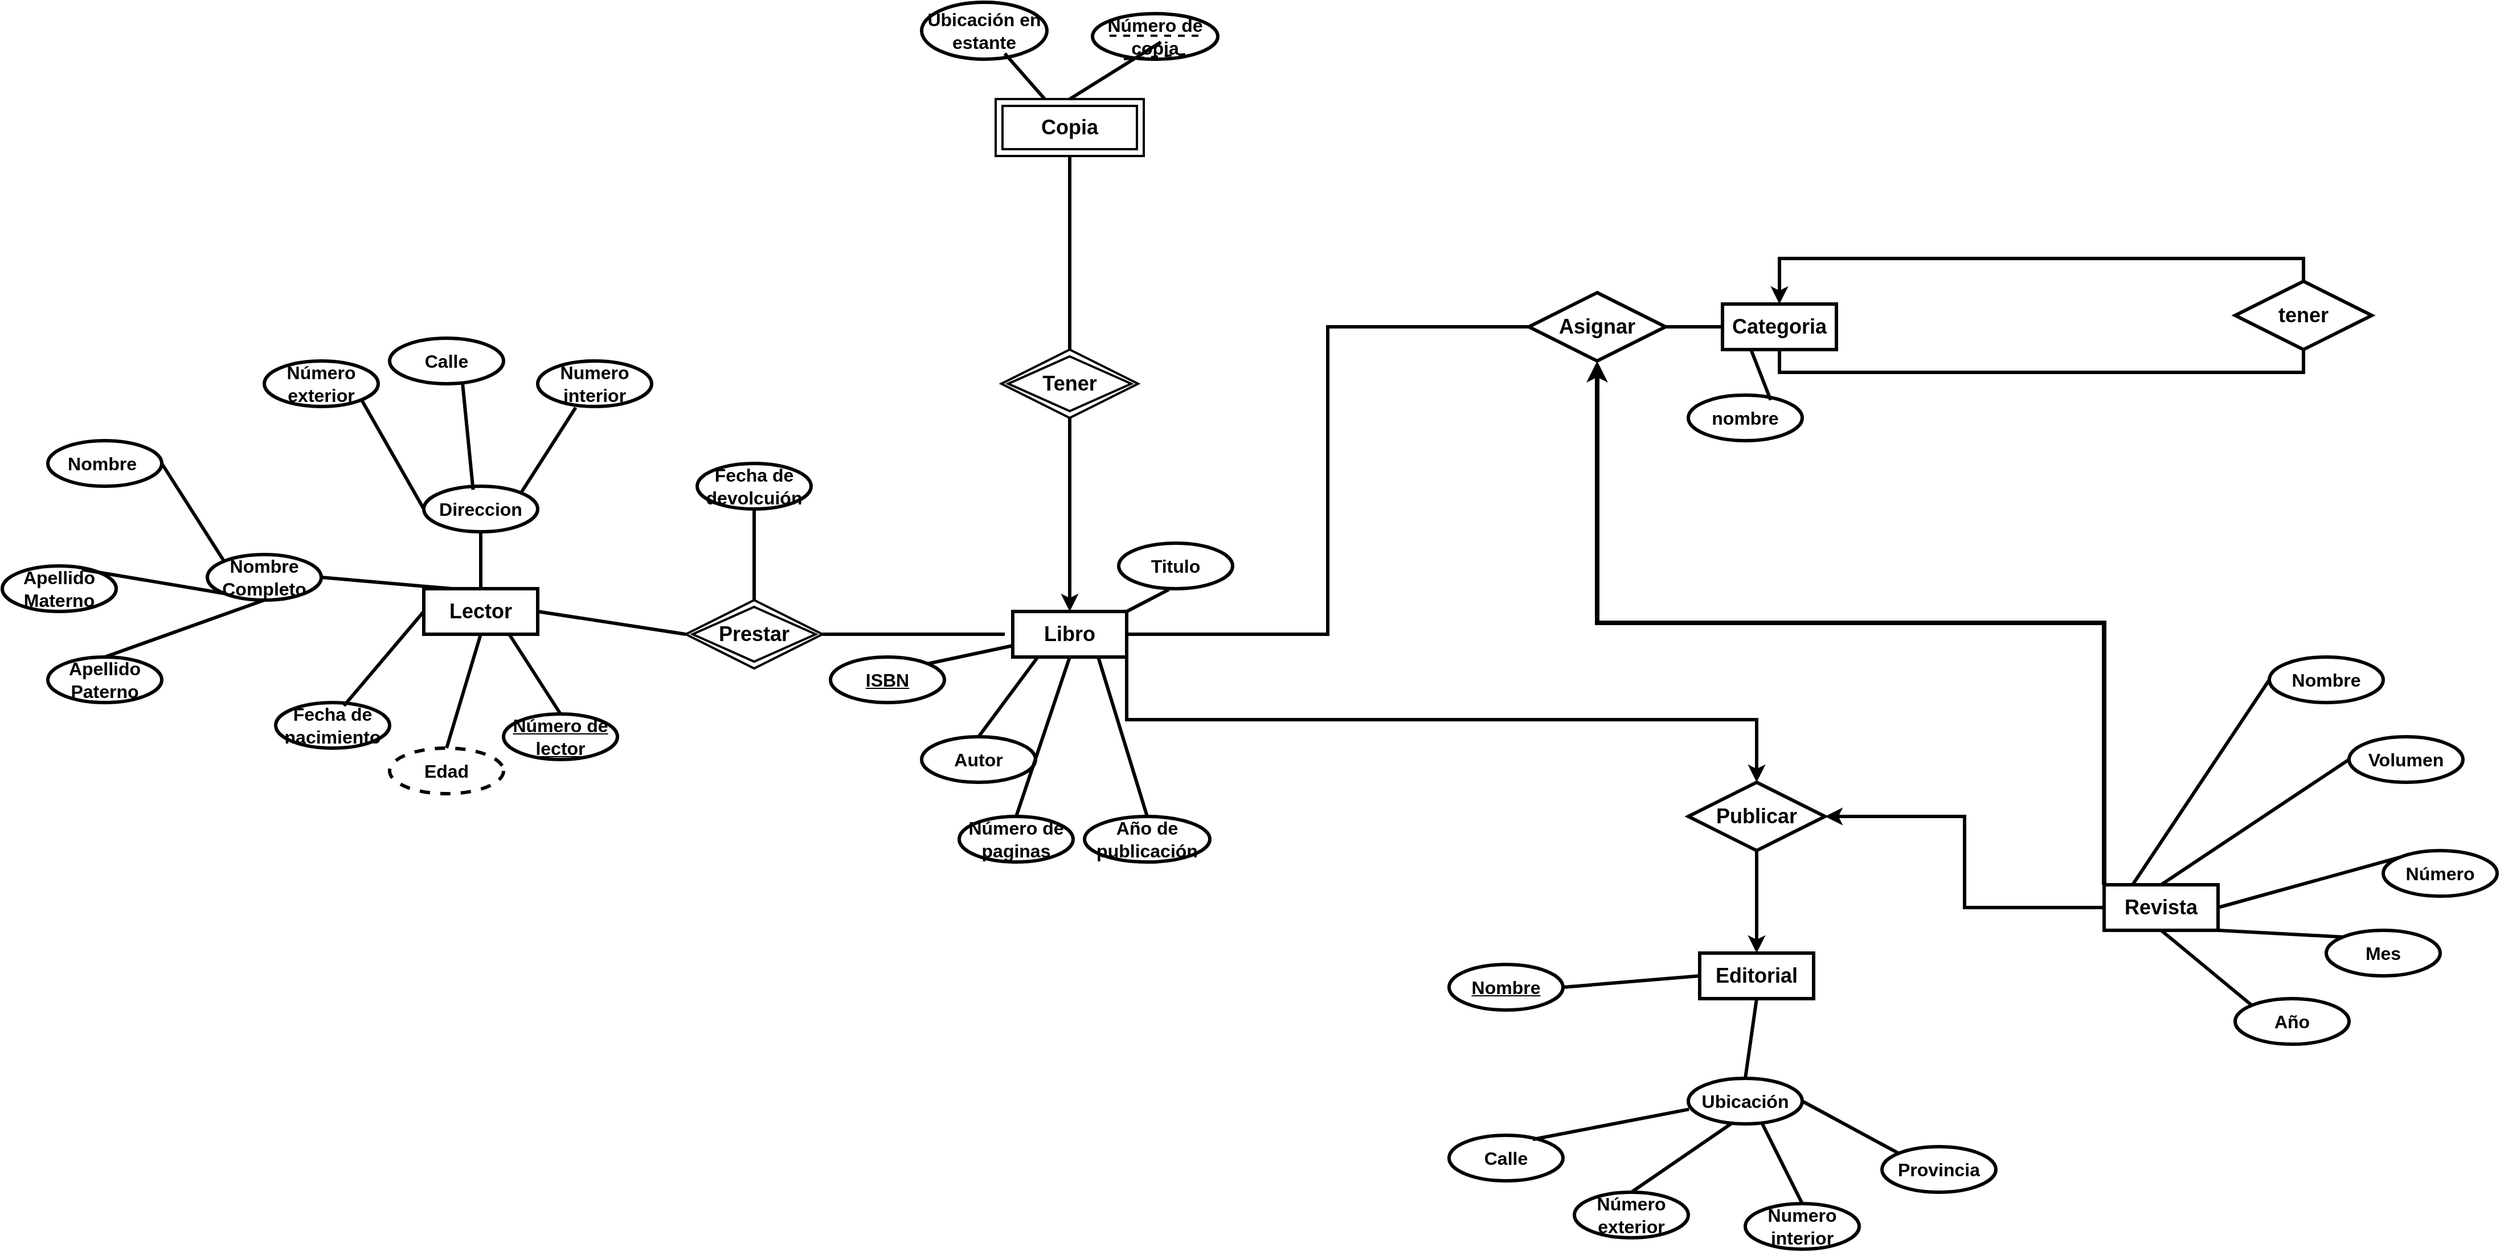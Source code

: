 <mxfile version="24.7.12">
  <diagram name="Page-1" id="94pEMm5gFKQ8uHimB1Q0">
    <mxGraphModel dx="5063" dy="1797" grid="1" gridSize="10" guides="1" tooltips="1" connect="1" arrows="1" fold="1" page="1" pageScale="1" pageWidth="850" pageHeight="1100" math="0" shadow="0">
      <root>
        <mxCell id="0" />
        <mxCell id="1" parent="0" />
        <mxCell id="1lwzedlHz5XzD344m5pe-2" style="edgeStyle=orthogonalEdgeStyle;rounded=0;orthogonalLoop=1;jettySize=auto;html=1;entryX=0.5;entryY=1;entryDx=0;entryDy=0;endArrow=none;endFill=0;strokeWidth=3;startArrow=classic;startFill=1;" parent="1" source="1lwzedlHz5XzD344m5pe-4" target="1lwzedlHz5XzD344m5pe-23" edge="1">
          <mxGeometry relative="1" as="geometry">
            <mxPoint x="-533" y="790" as="targetPoint" />
          </mxGeometry>
        </mxCell>
        <mxCell id="1lwzedlHz5XzD344m5pe-3" style="edgeStyle=orthogonalEdgeStyle;rounded=0;orthogonalLoop=1;jettySize=auto;html=1;endArrow=none;endFill=0;entryX=0;entryY=0.5;entryDx=0;entryDy=0;strokeWidth=3;" parent="1" source="1lwzedlHz5XzD344m5pe-4" target="1lwzedlHz5XzD344m5pe-49" edge="1">
          <mxGeometry relative="1" as="geometry">
            <mxPoint x="-373" y="920.0" as="targetPoint" />
          </mxGeometry>
        </mxCell>
        <mxCell id="nU3mczTMjZ2SQ8L4C_dF-13" style="edgeStyle=orthogonalEdgeStyle;rounded=0;orthogonalLoop=1;jettySize=auto;html=1;exitX=1;exitY=1;exitDx=0;exitDy=0;entryX=0.5;entryY=0;entryDx=0;entryDy=0;strokeWidth=3;" edge="1" parent="1" source="1lwzedlHz5XzD344m5pe-4" target="1lwzedlHz5XzD344m5pe-43">
          <mxGeometry relative="1" as="geometry" />
        </mxCell>
        <mxCell id="1lwzedlHz5XzD344m5pe-4" value="Libro" style="whiteSpace=wrap;html=1;align=center;fontSize=18;fontStyle=1;strokeWidth=3;" parent="1" vertex="1">
          <mxGeometry x="-583" y="900" width="100" height="40" as="geometry" />
        </mxCell>
        <mxCell id="1lwzedlHz5XzD344m5pe-5" value="ISBN" style="ellipse;whiteSpace=wrap;html=1;align=center;fontStyle=5;strokeWidth=3;fontSize=16;" parent="1" vertex="1">
          <mxGeometry x="-743" y="940" width="100" height="40" as="geometry" />
        </mxCell>
        <mxCell id="1lwzedlHz5XzD344m5pe-6" value="Titulo" style="ellipse;whiteSpace=wrap;html=1;align=center;strokeWidth=3;fontSize=16;fontStyle=1" parent="1" vertex="1">
          <mxGeometry x="-490" y="840" width="100" height="40" as="geometry" />
        </mxCell>
        <mxCell id="1lwzedlHz5XzD344m5pe-7" value="&lt;div&gt;Autor&lt;/div&gt;" style="ellipse;whiteSpace=wrap;html=1;align=center;strokeWidth=3;fontSize=16;fontStyle=1" parent="1" vertex="1">
          <mxGeometry x="-663" y="1010" width="100" height="40" as="geometry" />
        </mxCell>
        <mxCell id="1lwzedlHz5XzD344m5pe-8" value="Número de paginas" style="ellipse;whiteSpace=wrap;html=1;align=center;strokeWidth=3;fontSize=16;fontStyle=1" parent="1" vertex="1">
          <mxGeometry x="-630" y="1080" width="100" height="40" as="geometry" />
        </mxCell>
        <mxCell id="1lwzedlHz5XzD344m5pe-9" value="Año de publicación" style="ellipse;whiteSpace=wrap;html=1;align=center;strokeWidth=3;fontSize=16;fontStyle=1" parent="1" vertex="1">
          <mxGeometry x="-520" y="1080" width="110" height="40" as="geometry" />
        </mxCell>
        <mxCell id="1lwzedlHz5XzD344m5pe-10" value="Ubicación en estante" style="ellipse;whiteSpace=wrap;html=1;align=center;strokeWidth=3;fontSize=16;fontStyle=1" parent="1" vertex="1">
          <mxGeometry x="-663" y="365" width="110" height="50" as="geometry" />
        </mxCell>
        <mxCell id="1lwzedlHz5XzD344m5pe-11" value="&lt;u&gt;Nombre&lt;/u&gt;" style="ellipse;whiteSpace=wrap;html=1;align=center;strokeWidth=3;fontSize=16;fontStyle=1" parent="1" vertex="1">
          <mxGeometry x="-200" y="1210" width="100" height="40" as="geometry" />
        </mxCell>
        <mxCell id="1lwzedlHz5XzD344m5pe-12" value="Ubicación" style="ellipse;whiteSpace=wrap;html=1;align=center;strokeWidth=3;fontSize=16;fontStyle=1" parent="1" vertex="1">
          <mxGeometry x="10" y="1310" width="100" height="40" as="geometry" />
        </mxCell>
        <mxCell id="1lwzedlHz5XzD344m5pe-13" value="Calle" style="ellipse;whiteSpace=wrap;html=1;align=center;strokeWidth=3;fontSize=16;fontStyle=1" parent="1" vertex="1">
          <mxGeometry x="-200" y="1360" width="100" height="40" as="geometry" />
        </mxCell>
        <mxCell id="1lwzedlHz5XzD344m5pe-14" value="Número exterior" style="ellipse;whiteSpace=wrap;html=1;align=center;strokeWidth=3;fontSize=16;fontStyle=1" parent="1" vertex="1">
          <mxGeometry x="-90" y="1410" width="100" height="40" as="geometry" />
        </mxCell>
        <mxCell id="1lwzedlHz5XzD344m5pe-15" value="Numero interior" style="ellipse;whiteSpace=wrap;html=1;align=center;strokeWidth=3;fontSize=16;fontStyle=1" parent="1" vertex="1">
          <mxGeometry x="60" y="1420" width="100" height="40" as="geometry" />
        </mxCell>
        <mxCell id="1lwzedlHz5XzD344m5pe-16" value="Provincia" style="ellipse;whiteSpace=wrap;html=1;align=center;strokeWidth=3;fontSize=16;fontStyle=1" parent="1" vertex="1">
          <mxGeometry x="180" y="1370" width="100" height="40" as="geometry" />
        </mxCell>
        <mxCell id="1lwzedlHz5XzD344m5pe-17" value="&lt;font size=&quot;1&quot; style=&quot;&quot;&gt;&lt;b style=&quot;font-size: 18px;&quot;&gt;Copia&lt;/b&gt;&lt;/font&gt;" style="shape=ext;margin=3;double=1;whiteSpace=wrap;html=1;align=center;strokeWidth=2;" parent="1" vertex="1">
          <mxGeometry x="-598" y="450" width="130" height="50" as="geometry" />
        </mxCell>
        <mxCell id="1lwzedlHz5XzD344m5pe-18" value="" style="group" parent="1" vertex="1" connectable="0">
          <mxGeometry x="-513" y="375" width="110" height="40" as="geometry" />
        </mxCell>
        <mxCell id="1lwzedlHz5XzD344m5pe-19" value="Número de copia" style="ellipse;whiteSpace=wrap;html=1;align=center;strokeWidth=3;fontSize=16;fontStyle=1" parent="1lwzedlHz5XzD344m5pe-18" vertex="1">
          <mxGeometry width="110" height="40" as="geometry" />
        </mxCell>
        <mxCell id="1lwzedlHz5XzD344m5pe-20" value="" style="endArrow=none;dashed=1;html=1;strokeWidth=2;rounded=0;" parent="1lwzedlHz5XzD344m5pe-18" edge="1">
          <mxGeometry width="50" height="50" relative="1" as="geometry">
            <mxPoint x="15" y="19.41" as="sourcePoint" />
            <mxPoint x="95" y="19.41" as="targetPoint" />
          </mxGeometry>
        </mxCell>
        <mxCell id="1lwzedlHz5XzD344m5pe-21" value="" style="endArrow=none;dashed=1;html=1;strokeWidth=2;rounded=0;" parent="1lwzedlHz5XzD344m5pe-18" edge="1">
          <mxGeometry width="50" height="50" relative="1" as="geometry">
            <mxPoint x="27.5" y="40" as="sourcePoint" />
            <mxPoint x="82.5" y="35.59" as="targetPoint" />
          </mxGeometry>
        </mxCell>
        <mxCell id="1lwzedlHz5XzD344m5pe-22" style="edgeStyle=orthogonalEdgeStyle;rounded=0;orthogonalLoop=1;jettySize=auto;html=1;entryX=0.5;entryY=1;entryDx=0;entryDy=0;endArrow=none;endFill=0;strokeWidth=3;" parent="1" source="1lwzedlHz5XzD344m5pe-23" target="1lwzedlHz5XzD344m5pe-17" edge="1">
          <mxGeometry relative="1" as="geometry" />
        </mxCell>
        <mxCell id="1lwzedlHz5XzD344m5pe-23" value="&lt;font style=&quot;font-size: 18px;&quot;&gt;&lt;b&gt;Tener&lt;/b&gt;&lt;/font&gt;" style="shape=rhombus;double=1;perimeter=rhombusPerimeter;whiteSpace=wrap;html=1;align=center;strokeWidth=2;" parent="1" vertex="1">
          <mxGeometry x="-593" y="670" width="120" height="60" as="geometry" />
        </mxCell>
        <mxCell id="1lwzedlHz5XzD344m5pe-24" value="Editorial" style="whiteSpace=wrap;html=1;align=center;fontSize=18;fontStyle=1;strokeWidth=3;" parent="1" vertex="1">
          <mxGeometry x="20" y="1200" width="100" height="40" as="geometry" />
        </mxCell>
        <mxCell id="1lwzedlHz5XzD344m5pe-25" value="Categoria" style="whiteSpace=wrap;html=1;align=center;fontSize=18;fontStyle=1;strokeWidth=3;" parent="1" vertex="1">
          <mxGeometry x="40" y="630" width="100" height="40" as="geometry" />
        </mxCell>
        <mxCell id="1lwzedlHz5XzD344m5pe-26" style="edgeStyle=orthogonalEdgeStyle;rounded=0;orthogonalLoop=1;jettySize=auto;html=1;exitX=0.5;exitY=1;exitDx=0;exitDy=0;entryX=0.5;entryY=1;entryDx=0;entryDy=0;endArrow=none;endFill=0;strokeWidth=3;" parent="1" source="1lwzedlHz5XzD344m5pe-30" target="1lwzedlHz5XzD344m5pe-25" edge="1">
          <mxGeometry relative="1" as="geometry">
            <mxPoint x="147" y="960.0" as="sourcePoint" />
          </mxGeometry>
        </mxCell>
        <mxCell id="1lwzedlHz5XzD344m5pe-27" value="nombre" style="ellipse;whiteSpace=wrap;html=1;align=center;strokeWidth=3;fontSize=16;fontStyle=1" parent="1" vertex="1">
          <mxGeometry x="10" y="710" width="100" height="40" as="geometry" />
        </mxCell>
        <mxCell id="1lwzedlHz5XzD344m5pe-28" style="edgeStyle=none;rounded=0;orthogonalLoop=1;jettySize=auto;html=1;exitX=0.25;exitY=1;exitDx=0;exitDy=0;entryX=0.723;entryY=0.107;entryDx=0;entryDy=0;startArrow=none;startFill=0;endArrow=none;endFill=0;strokeWidth=3;fontSize=16;entryPerimeter=0;" parent="1" source="1lwzedlHz5XzD344m5pe-25" target="1lwzedlHz5XzD344m5pe-27" edge="1">
          <mxGeometry relative="1" as="geometry">
            <mxPoint x="-193" y="940" as="sourcePoint" />
            <mxPoint x="-148" y="970" as="targetPoint" />
          </mxGeometry>
        </mxCell>
        <mxCell id="1lwzedlHz5XzD344m5pe-29" style="edgeStyle=orthogonalEdgeStyle;rounded=0;orthogonalLoop=1;jettySize=auto;html=1;exitX=0.5;exitY=0;exitDx=0;exitDy=0;entryX=0.5;entryY=0;entryDx=0;entryDy=0;endArrow=classic;endFill=1;strokeWidth=3;" parent="1" source="1lwzedlHz5XzD344m5pe-30" target="1lwzedlHz5XzD344m5pe-25" edge="1">
          <mxGeometry relative="1" as="geometry" />
        </mxCell>
        <mxCell id="1lwzedlHz5XzD344m5pe-30" value="tener" style="shape=rhombus;perimeter=rhombusPerimeter;whiteSpace=wrap;html=1;align=center;strokeWidth=3;fontSize=18;fontStyle=1" parent="1" vertex="1">
          <mxGeometry x="490" y="610" width="120" height="60" as="geometry" />
        </mxCell>
        <mxCell id="1lwzedlHz5XzD344m5pe-31" value="Nombre Completo" style="ellipse;whiteSpace=wrap;html=1;align=center;strokeWidth=3;fontSize=16;fontStyle=1" parent="1" vertex="1">
          <mxGeometry x="-1290" y="850" width="100" height="40" as="geometry" />
        </mxCell>
        <mxCell id="1lwzedlHz5XzD344m5pe-32" value="Nombre&amp;nbsp;" style="ellipse;whiteSpace=wrap;html=1;align=center;strokeWidth=3;fontSize=16;fontStyle=1" parent="1" vertex="1">
          <mxGeometry x="-1430" y="750" width="100" height="40" as="geometry" />
        </mxCell>
        <mxCell id="1lwzedlHz5XzD344m5pe-33" value="Apellido Materno" style="ellipse;whiteSpace=wrap;html=1;align=center;strokeWidth=3;fontSize=16;fontStyle=1" parent="1" vertex="1">
          <mxGeometry x="-1470" y="860" width="100" height="40" as="geometry" />
        </mxCell>
        <mxCell id="1lwzedlHz5XzD344m5pe-34" value="Apellido Paterno" style="ellipse;whiteSpace=wrap;html=1;align=center;strokeWidth=3;fontSize=16;fontStyle=1" parent="1" vertex="1">
          <mxGeometry x="-1430" y="940" width="100" height="40" as="geometry" />
        </mxCell>
        <mxCell id="1lwzedlHz5XzD344m5pe-35" value="Direccion" style="ellipse;whiteSpace=wrap;html=1;align=center;strokeWidth=3;fontSize=16;fontStyle=1" parent="1" vertex="1">
          <mxGeometry x="-1100" y="790" width="100" height="40" as="geometry" />
        </mxCell>
        <mxCell id="1lwzedlHz5XzD344m5pe-36" value="Calle" style="ellipse;whiteSpace=wrap;html=1;align=center;strokeWidth=3;fontSize=16;fontStyle=1" parent="1" vertex="1">
          <mxGeometry x="-1130" y="660" width="100" height="40" as="geometry" />
        </mxCell>
        <mxCell id="1lwzedlHz5XzD344m5pe-37" value="Número exterior" style="ellipse;whiteSpace=wrap;html=1;align=center;strokeWidth=3;fontSize=16;fontStyle=1" parent="1" vertex="1">
          <mxGeometry x="-1240" y="680" width="100" height="40" as="geometry" />
        </mxCell>
        <mxCell id="1lwzedlHz5XzD344m5pe-38" value="Numero interior" style="ellipse;whiteSpace=wrap;html=1;align=center;strokeWidth=3;fontSize=16;fontStyle=1" parent="1" vertex="1">
          <mxGeometry x="-1000" y="680" width="100" height="40" as="geometry" />
        </mxCell>
        <mxCell id="1lwzedlHz5XzD344m5pe-39" value="Fecha de nacimiento" style="ellipse;whiteSpace=wrap;html=1;align=center;strokeWidth=3;fontSize=16;fontStyle=1" parent="1" vertex="1">
          <mxGeometry x="-1230" y="980" width="100" height="40" as="geometry" />
        </mxCell>
        <mxCell id="1lwzedlHz5XzD344m5pe-40" value="Edad" style="ellipse;whiteSpace=wrap;html=1;align=center;strokeWidth=3;fontSize=16;fontStyle=1;dashed=1;" parent="1" vertex="1">
          <mxGeometry x="-1130" y="1020" width="100" height="40" as="geometry" />
        </mxCell>
        <mxCell id="1lwzedlHz5XzD344m5pe-41" value="Número de lector" style="ellipse;whiteSpace=wrap;html=1;align=center;fontStyle=5;strokeWidth=3;fontSize=16;" parent="1" vertex="1">
          <mxGeometry x="-1030" y="990" width="100" height="40" as="geometry" />
        </mxCell>
        <mxCell id="1lwzedlHz5XzD344m5pe-42" style="edgeStyle=orthogonalEdgeStyle;rounded=0;orthogonalLoop=1;jettySize=auto;html=1;entryX=0.5;entryY=0;entryDx=0;entryDy=0;endArrow=classic;endFill=1;strokeWidth=3;" parent="1" source="1lwzedlHz5XzD344m5pe-43" target="1lwzedlHz5XzD344m5pe-24" edge="1">
          <mxGeometry relative="1" as="geometry" />
        </mxCell>
        <mxCell id="nU3mczTMjZ2SQ8L4C_dF-71" style="edgeStyle=orthogonalEdgeStyle;rounded=0;orthogonalLoop=1;jettySize=auto;html=1;entryX=1;entryY=0.5;entryDx=0;entryDy=0;strokeWidth=3;exitX=0;exitY=0.5;exitDx=0;exitDy=0;" edge="1" parent="1" source="nU3mczTMjZ2SQ8L4C_dF-43" target="1lwzedlHz5XzD344m5pe-43">
          <mxGeometry relative="1" as="geometry">
            <mxPoint x="200" y="1180" as="sourcePoint" />
          </mxGeometry>
        </mxCell>
        <mxCell id="1lwzedlHz5XzD344m5pe-43" value="Publicar" style="shape=rhombus;perimeter=rhombusPerimeter;whiteSpace=wrap;html=1;align=center;strokeWidth=3;fontSize=18;fontStyle=1" parent="1" vertex="1">
          <mxGeometry x="10" y="1050" width="120" height="60" as="geometry" />
        </mxCell>
        <mxCell id="nU3mczTMjZ2SQ8L4C_dF-22" style="edgeStyle=orthogonalEdgeStyle;rounded=0;orthogonalLoop=1;jettySize=auto;html=1;exitX=0.5;exitY=1;exitDx=0;exitDy=0;entryX=0.5;entryY=0;entryDx=0;entryDy=0;strokeColor=default;strokeWidth=3;align=center;verticalAlign=middle;fontFamily=Helvetica;fontSize=16;fontColor=default;labelBackgroundColor=default;startArrow=none;startFill=0;endArrow=none;endFill=0;" edge="1" parent="1" source="1lwzedlHz5XzD344m5pe-46" target="1lwzedlHz5XzD344m5pe-76">
          <mxGeometry relative="1" as="geometry" />
        </mxCell>
        <mxCell id="1lwzedlHz5XzD344m5pe-46" value="Fecha de devolcuión" style="ellipse;whiteSpace=wrap;html=1;align=center;strokeWidth=3;fontSize=16;fontStyle=1" parent="1" vertex="1">
          <mxGeometry x="-860" y="770" width="100" height="40" as="geometry" />
        </mxCell>
        <mxCell id="1lwzedlHz5XzD344m5pe-48" value="" style="edgeStyle=orthogonalEdgeStyle;rounded=0;orthogonalLoop=1;jettySize=auto;html=1;endArrow=none;endFill=0;strokeWidth=3;" parent="1" source="1lwzedlHz5XzD344m5pe-49" target="1lwzedlHz5XzD344m5pe-25" edge="1">
          <mxGeometry relative="1" as="geometry" />
        </mxCell>
        <mxCell id="nU3mczTMjZ2SQ8L4C_dF-72" style="edgeStyle=orthogonalEdgeStyle;rounded=0;orthogonalLoop=1;jettySize=auto;html=1;exitX=0;exitY=0;exitDx=0;exitDy=0;strokeWidth=4;entryX=0.5;entryY=1;entryDx=0;entryDy=0;" edge="1" parent="1" source="nU3mczTMjZ2SQ8L4C_dF-43" target="1lwzedlHz5XzD344m5pe-49">
          <mxGeometry relative="1" as="geometry">
            <mxPoint x="190" y="970" as="targetPoint" />
          </mxGeometry>
        </mxCell>
        <mxCell id="1lwzedlHz5XzD344m5pe-49" value="Asignar" style="shape=rhombus;perimeter=rhombusPerimeter;whiteSpace=wrap;html=1;align=center;strokeWidth=3;fontSize=18;fontStyle=1" parent="1" vertex="1">
          <mxGeometry x="-130" y="620" width="120" height="60" as="geometry" />
        </mxCell>
        <mxCell id="1lwzedlHz5XzD344m5pe-50" style="edgeStyle=none;rounded=0;orthogonalLoop=1;jettySize=auto;html=1;exitX=0.75;exitY=1;exitDx=0;exitDy=0;entryX=0.5;entryY=0;entryDx=0;entryDy=0;startArrow=none;startFill=0;endArrow=none;endFill=0;strokeWidth=3;fontSize=16;" parent="1" source="1lwzedlHz5XzD344m5pe-4" target="1lwzedlHz5XzD344m5pe-9" edge="1">
          <mxGeometry relative="1" as="geometry">
            <mxPoint x="-473" y="950" as="sourcePoint" />
            <mxPoint x="-428" y="980" as="targetPoint" />
          </mxGeometry>
        </mxCell>
        <mxCell id="1lwzedlHz5XzD344m5pe-51" style="edgeStyle=none;rounded=0;orthogonalLoop=1;jettySize=auto;html=1;exitX=0.441;exitY=1.017;exitDx=0;exitDy=0;entryX=1;entryY=0;entryDx=0;entryDy=0;startArrow=none;startFill=0;endArrow=none;endFill=0;strokeWidth=3;fontSize=16;exitPerimeter=0;" parent="1" source="1lwzedlHz5XzD344m5pe-6" target="1lwzedlHz5XzD344m5pe-4" edge="1">
          <mxGeometry relative="1" as="geometry">
            <mxPoint x="-433" y="855" as="sourcePoint" />
            <mxPoint x="-388" y="885" as="targetPoint" />
          </mxGeometry>
        </mxCell>
        <mxCell id="1lwzedlHz5XzD344m5pe-52" style="edgeStyle=none;rounded=0;orthogonalLoop=1;jettySize=auto;html=1;exitX=0.441;exitY=1.017;exitDx=0;exitDy=0;entryX=0.5;entryY=0;entryDx=0;entryDy=0;startArrow=none;startFill=0;endArrow=none;endFill=0;strokeWidth=3;fontSize=16;exitPerimeter=0;" parent="1" target="1lwzedlHz5XzD344m5pe-7" edge="1">
          <mxGeometry relative="1" as="geometry">
            <mxPoint x="-561" y="940" as="sourcePoint" />
            <mxPoint x="-625" y="999" as="targetPoint" />
          </mxGeometry>
        </mxCell>
        <mxCell id="1lwzedlHz5XzD344m5pe-53" style="edgeStyle=none;rounded=0;orthogonalLoop=1;jettySize=auto;html=1;exitX=0;exitY=0.75;exitDx=0;exitDy=0;entryX=1;entryY=0;entryDx=0;entryDy=0;startArrow=none;startFill=0;endArrow=none;endFill=0;strokeWidth=3;fontSize=16;" parent="1" source="1lwzedlHz5XzD344m5pe-4" target="1lwzedlHz5XzD344m5pe-5" edge="1">
          <mxGeometry relative="1" as="geometry">
            <mxPoint x="-553" y="880" as="sourcePoint" />
            <mxPoint x="-605" y="950" as="targetPoint" />
          </mxGeometry>
        </mxCell>
        <mxCell id="1lwzedlHz5XzD344m5pe-54" style="edgeStyle=none;rounded=0;orthogonalLoop=1;jettySize=auto;html=1;exitX=0.5;exitY=0;exitDx=0;exitDy=0;entryX=0.5;entryY=1;entryDx=0;entryDy=0;startArrow=none;startFill=0;endArrow=none;endFill=0;strokeWidth=3;fontSize=16;" parent="1" source="1lwzedlHz5XzD344m5pe-8" edge="1" target="1lwzedlHz5XzD344m5pe-4">
          <mxGeometry relative="1" as="geometry">
            <mxPoint x="-628" y="850" as="sourcePoint" />
            <mxPoint x="-563" y="900" as="targetPoint" />
          </mxGeometry>
        </mxCell>
        <mxCell id="1lwzedlHz5XzD344m5pe-55" style="edgeStyle=none;rounded=0;orthogonalLoop=1;jettySize=auto;html=1;startArrow=none;startFill=0;endArrow=none;endFill=0;strokeWidth=3;fontSize=16;entryX=0.5;entryY=0;entryDx=0;entryDy=0;" parent="1" edge="1" target="1lwzedlHz5XzD344m5pe-17">
          <mxGeometry relative="1" as="geometry">
            <mxPoint x="-453" y="400" as="sourcePoint" />
            <mxPoint x="-490" y="470" as="targetPoint" />
          </mxGeometry>
        </mxCell>
        <mxCell id="1lwzedlHz5XzD344m5pe-56" style="edgeStyle=none;rounded=0;orthogonalLoop=1;jettySize=auto;html=1;startArrow=none;startFill=0;endArrow=none;endFill=0;strokeWidth=3;fontSize=16;" parent="1" edge="1" target="1lwzedlHz5XzD344m5pe-17">
          <mxGeometry relative="1" as="geometry">
            <mxPoint x="-590" y="410" as="sourcePoint" />
            <mxPoint x="-553" y="480" as="targetPoint" />
          </mxGeometry>
        </mxCell>
        <mxCell id="1lwzedlHz5XzD344m5pe-57" style="edgeStyle=none;rounded=0;orthogonalLoop=1;jettySize=auto;html=1;exitX=0;exitY=0.5;exitDx=0;exitDy=0;entryX=1;entryY=0.5;entryDx=0;entryDy=0;startArrow=none;startFill=0;endArrow=none;endFill=0;strokeWidth=3;fontSize=16;" parent="1" source="1lwzedlHz5XzD344m5pe-24" target="1lwzedlHz5XzD344m5pe-11" edge="1">
          <mxGeometry relative="1" as="geometry">
            <mxPoint x="-571" y="1330" as="sourcePoint" />
            <mxPoint x="-623" y="1400" as="targetPoint" />
          </mxGeometry>
        </mxCell>
        <mxCell id="1lwzedlHz5XzD344m5pe-58" style="edgeStyle=none;rounded=0;orthogonalLoop=1;jettySize=auto;html=1;exitX=0.5;exitY=1;exitDx=0;exitDy=0;startArrow=none;startFill=0;endArrow=none;endFill=0;strokeWidth=3;fontSize=16;entryX=0.5;entryY=0;entryDx=0;entryDy=0;" parent="1" source="1lwzedlHz5XzD344m5pe-24" target="1lwzedlHz5XzD344m5pe-12" edge="1">
          <mxGeometry relative="1" as="geometry">
            <mxPoint x="-431" y="1390" as="sourcePoint" />
            <mxPoint x="70" y="1300" as="targetPoint" />
          </mxGeometry>
        </mxCell>
        <mxCell id="1lwzedlHz5XzD344m5pe-59" style="edgeStyle=none;rounded=0;orthogonalLoop=1;jettySize=auto;html=1;exitX=1;exitY=0.5;exitDx=0;exitDy=0;startArrow=none;startFill=0;endArrow=none;endFill=0;strokeWidth=3;fontSize=16;entryX=0;entryY=0;entryDx=0;entryDy=0;" parent="1" source="1lwzedlHz5XzD344m5pe-12" target="1lwzedlHz5XzD344m5pe-16" edge="1">
          <mxGeometry relative="1" as="geometry">
            <mxPoint x="-403" y="1426" as="sourcePoint" />
            <mxPoint x="-333" y="1450" as="targetPoint" />
          </mxGeometry>
        </mxCell>
        <mxCell id="1lwzedlHz5XzD344m5pe-60" style="edgeStyle=none;rounded=0;orthogonalLoop=1;jettySize=auto;html=1;exitX=0.65;exitY=1;exitDx=0;exitDy=0;startArrow=none;startFill=0;endArrow=none;endFill=0;strokeWidth=3;fontSize=16;entryX=0.5;entryY=0;entryDx=0;entryDy=0;entryPerimeter=0;exitPerimeter=0;" parent="1" source="1lwzedlHz5XzD344m5pe-12" target="1lwzedlHz5XzD344m5pe-15" edge="1">
          <mxGeometry relative="1" as="geometry">
            <mxPoint x="-431.5" y="1442" as="sourcePoint" />
            <mxPoint x="-394.5" y="1510" as="targetPoint" />
          </mxGeometry>
        </mxCell>
        <mxCell id="1lwzedlHz5XzD344m5pe-61" style="edgeStyle=none;rounded=0;orthogonalLoop=1;jettySize=auto;html=1;exitX=0.379;exitY=0.991;exitDx=0;exitDy=0;startArrow=none;startFill=0;endArrow=none;endFill=0;strokeWidth=3;fontSize=16;entryX=0.5;entryY=0;entryDx=0;entryDy=0;exitPerimeter=0;" parent="1" source="1lwzedlHz5XzD344m5pe-12" target="1lwzedlHz5XzD344m5pe-14" edge="1">
          <mxGeometry relative="1" as="geometry">
            <mxPoint x="-493" y="1455" as="sourcePoint" />
            <mxPoint x="-433" y="1525" as="targetPoint" />
          </mxGeometry>
        </mxCell>
        <mxCell id="1lwzedlHz5XzD344m5pe-62" style="edgeStyle=none;rounded=0;orthogonalLoop=1;jettySize=auto;html=1;exitX=0.006;exitY=0.68;exitDx=0;exitDy=0;startArrow=none;startFill=0;endArrow=none;endFill=0;strokeWidth=3;fontSize=16;entryX=0.735;entryY=0.091;entryDx=0;entryDy=0;exitPerimeter=0;entryPerimeter=0;" parent="1" source="1lwzedlHz5XzD344m5pe-12" target="1lwzedlHz5XzD344m5pe-13" edge="1">
          <mxGeometry relative="1" as="geometry">
            <mxPoint x="-550" y="1410" as="sourcePoint" />
            <mxPoint x="-563" y="1485" as="targetPoint" />
          </mxGeometry>
        </mxCell>
        <mxCell id="1lwzedlHz5XzD344m5pe-63" style="edgeStyle=none;rounded=0;orthogonalLoop=1;jettySize=auto;html=1;exitX=0.75;exitY=1;exitDx=0;exitDy=0;startArrow=none;startFill=0;endArrow=none;endFill=0;strokeWidth=3;fontSize=16;entryX=0.5;entryY=0;entryDx=0;entryDy=0;" parent="1" target="1lwzedlHz5XzD344m5pe-41" edge="1" source="1lwzedlHz5XzD344m5pe-78">
          <mxGeometry relative="1" as="geometry">
            <mxPoint x="-1101.7" y="948.2" as="sourcePoint" />
            <mxPoint x="-1070" y="1018" as="targetPoint" />
          </mxGeometry>
        </mxCell>
        <mxCell id="1lwzedlHz5XzD344m5pe-64" style="edgeStyle=none;rounded=0;orthogonalLoop=1;jettySize=auto;html=1;exitX=0.5;exitY=1;exitDx=0;exitDy=0;startArrow=none;startFill=0;endArrow=none;endFill=0;strokeWidth=3;fontSize=16;entryX=0.5;entryY=0;entryDx=0;entryDy=0;" parent="1" target="1lwzedlHz5XzD344m5pe-40" edge="1" source="1lwzedlHz5XzD344m5pe-78">
          <mxGeometry relative="1" as="geometry">
            <mxPoint x="-1120" y="950" as="sourcePoint" />
            <mxPoint x="-1028" y="1002" as="targetPoint" />
          </mxGeometry>
        </mxCell>
        <mxCell id="1lwzedlHz5XzD344m5pe-65" style="edgeStyle=none;rounded=0;orthogonalLoop=1;jettySize=auto;html=1;startArrow=none;startFill=0;endArrow=none;endFill=0;strokeWidth=3;fontSize=16;entryX=0.599;entryY=0.071;entryDx=0;entryDy=0;entryPerimeter=0;exitX=0;exitY=0.5;exitDx=0;exitDy=0;" parent="1" target="1lwzedlHz5XzD344m5pe-39" edge="1" source="1lwzedlHz5XzD344m5pe-78">
          <mxGeometry relative="1" as="geometry">
            <mxPoint x="-1160" y="940" as="sourcePoint" />
            <mxPoint x="-1120" y="1040" as="targetPoint" />
          </mxGeometry>
        </mxCell>
        <mxCell id="1lwzedlHz5XzD344m5pe-66" style="edgeStyle=none;rounded=0;orthogonalLoop=1;jettySize=auto;html=1;startArrow=none;startFill=0;endArrow=none;endFill=0;strokeWidth=3;fontSize=16;entryX=1;entryY=0.5;entryDx=0;entryDy=0;exitX=0.25;exitY=0;exitDx=0;exitDy=0;" parent="1" target="1lwzedlHz5XzD344m5pe-31" edge="1" source="1lwzedlHz5XzD344m5pe-78">
          <mxGeometry relative="1" as="geometry">
            <mxPoint x="-1150" y="890" as="sourcePoint" />
            <mxPoint x="-1257" y="980" as="targetPoint" />
          </mxGeometry>
        </mxCell>
        <mxCell id="1lwzedlHz5XzD344m5pe-67" style="edgeStyle=none;rounded=0;orthogonalLoop=1;jettySize=auto;html=1;startArrow=none;startFill=0;endArrow=none;endFill=0;strokeWidth=3;fontSize=16;entryX=0.5;entryY=0;entryDx=0;entryDy=0;exitX=0.5;exitY=1;exitDx=0;exitDy=0;" parent="1" target="1lwzedlHz5XzD344m5pe-34" edge="1" source="1lwzedlHz5XzD344m5pe-31">
          <mxGeometry relative="1" as="geometry">
            <mxPoint x="-1310" y="930.0" as="sourcePoint" />
            <mxPoint x="-1333.5" y="1012" as="targetPoint" />
          </mxGeometry>
        </mxCell>
        <mxCell id="1lwzedlHz5XzD344m5pe-68" style="edgeStyle=none;rounded=0;orthogonalLoop=1;jettySize=auto;html=1;startArrow=none;startFill=0;endArrow=none;endFill=0;strokeWidth=3;fontSize=16;entryX=0.699;entryY=0.078;entryDx=0;entryDy=0;exitX=0;exitY=1;exitDx=0;exitDy=0;entryPerimeter=0;" parent="1" target="1lwzedlHz5XzD344m5pe-33" edge="1" source="1lwzedlHz5XzD344m5pe-31">
          <mxGeometry relative="1" as="geometry">
            <mxPoint x="-1345.168" y="924.217" as="sourcePoint" />
            <mxPoint x="-1390" y="990" as="targetPoint" />
          </mxGeometry>
        </mxCell>
        <mxCell id="1lwzedlHz5XzD344m5pe-69" style="edgeStyle=none;rounded=0;orthogonalLoop=1;jettySize=auto;html=1;startArrow=none;startFill=0;endArrow=none;endFill=0;strokeWidth=3;fontSize=16;entryX=1;entryY=0.5;entryDx=0;entryDy=0;exitX=0;exitY=0;exitDx=0;exitDy=0;" parent="1" target="1lwzedlHz5XzD344m5pe-32" edge="1" source="1lwzedlHz5XzD344m5pe-31">
          <mxGeometry relative="1" as="geometry">
            <mxPoint x="-1360.0" y="910.0" as="sourcePoint" />
            <mxPoint x="-1462.5" y="979" as="targetPoint" />
          </mxGeometry>
        </mxCell>
        <mxCell id="1lwzedlHz5XzD344m5pe-70" style="edgeStyle=none;rounded=0;orthogonalLoop=1;jettySize=auto;html=1;exitX=0.5;exitY=0;exitDx=0;exitDy=0;startArrow=none;startFill=0;endArrow=none;endFill=0;strokeWidth=3;fontSize=16;entryX=0.5;entryY=1;entryDx=0;entryDy=0;" parent="1" edge="1" target="1lwzedlHz5XzD344m5pe-35" source="1lwzedlHz5XzD344m5pe-78">
          <mxGeometry relative="1" as="geometry">
            <mxPoint x="-1120" y="910" as="sourcePoint" />
            <mxPoint x="-1140" y="830" as="targetPoint" />
          </mxGeometry>
        </mxCell>
        <mxCell id="1lwzedlHz5XzD344m5pe-71" style="edgeStyle=none;rounded=0;orthogonalLoop=1;jettySize=auto;html=1;exitX=0.433;exitY=0.079;exitDx=0;exitDy=0;startArrow=none;startFill=0;endArrow=none;endFill=0;strokeWidth=3;fontSize=16;entryX=0.641;entryY=1.009;entryDx=0;entryDy=0;entryPerimeter=0;exitPerimeter=0;" parent="1" source="1lwzedlHz5XzD344m5pe-35" target="1lwzedlHz5XzD344m5pe-36" edge="1">
          <mxGeometry relative="1" as="geometry">
            <mxPoint x="-1140" y="790" as="sourcePoint" />
            <mxPoint x="-1160" y="710" as="targetPoint" />
            <Array as="points" />
          </mxGeometry>
        </mxCell>
        <mxCell id="1lwzedlHz5XzD344m5pe-72" style="edgeStyle=none;rounded=0;orthogonalLoop=1;jettySize=auto;html=1;exitX=1;exitY=0;exitDx=0;exitDy=0;startArrow=none;startFill=0;endArrow=none;endFill=0;strokeWidth=3;fontSize=16;entryX=0.333;entryY=1.024;entryDx=0;entryDy=0;entryPerimeter=0;" parent="1" source="1lwzedlHz5XzD344m5pe-35" target="1lwzedlHz5XzD344m5pe-38" edge="1">
          <mxGeometry relative="1" as="geometry">
            <mxPoint x="-1081" y="830" as="sourcePoint" />
            <mxPoint x="-1120" y="737" as="targetPoint" />
          </mxGeometry>
        </mxCell>
        <mxCell id="1lwzedlHz5XzD344m5pe-73" style="edgeStyle=none;rounded=0;orthogonalLoop=1;jettySize=auto;html=1;exitX=0;exitY=0.5;exitDx=0;exitDy=0;startArrow=none;startFill=0;endArrow=none;endFill=0;strokeWidth=3;fontSize=16;entryX=1;entryY=1;entryDx=0;entryDy=0;" parent="1" source="1lwzedlHz5XzD344m5pe-35" target="1lwzedlHz5XzD344m5pe-37" edge="1">
          <mxGeometry relative="1" as="geometry">
            <mxPoint x="-1260" y="845" as="sourcePoint" />
            <mxPoint x="-1212" y="780" as="targetPoint" />
          </mxGeometry>
        </mxCell>
        <mxCell id="1lwzedlHz5XzD344m5pe-76" value="&lt;font style=&quot;font-size: 18px;&quot;&gt;&lt;b&gt;Prestar&lt;/b&gt;&lt;/font&gt;" style="shape=rhombus;double=1;perimeter=rhombusPerimeter;whiteSpace=wrap;html=1;align=center;strokeWidth=2;" parent="1" vertex="1">
          <mxGeometry x="-870" y="890" width="120" height="60" as="geometry" />
        </mxCell>
        <mxCell id="1lwzedlHz5XzD344m5pe-78" value="Lector" style="whiteSpace=wrap;html=1;align=center;fontSize=18;fontStyle=1;strokeWidth=3;" parent="1" vertex="1">
          <mxGeometry x="-1100" y="880" width="100" height="40" as="geometry" />
        </mxCell>
        <mxCell id="nU3mczTMjZ2SQ8L4C_dF-1" value="" style="endArrow=none;html=1;rounded=0;exitX=1;exitY=0.5;exitDx=0;exitDy=0;strokeColor=default;strokeWidth=3;align=center;verticalAlign=middle;fontFamily=Helvetica;fontSize=16;fontColor=default;labelBackgroundColor=default;startArrow=none;startFill=0;endFill=0;" edge="1" parent="1" source="1lwzedlHz5XzD344m5pe-76">
          <mxGeometry width="50" height="50" relative="1" as="geometry">
            <mxPoint x="-730" y="910" as="sourcePoint" />
            <mxPoint x="-590" y="920" as="targetPoint" />
          </mxGeometry>
        </mxCell>
        <mxCell id="nU3mczTMjZ2SQ8L4C_dF-2" value="" style="endArrow=none;html=1;rounded=0;entryX=0;entryY=0.5;entryDx=0;entryDy=0;exitX=1;exitY=0.5;exitDx=0;exitDy=0;strokeColor=default;strokeWidth=3;align=center;verticalAlign=middle;fontFamily=Helvetica;fontSize=16;fontColor=default;labelBackgroundColor=default;startArrow=none;startFill=0;endFill=0;" edge="1" parent="1" source="1lwzedlHz5XzD344m5pe-78" target="1lwzedlHz5XzD344m5pe-76">
          <mxGeometry width="50" height="50" relative="1" as="geometry">
            <mxPoint x="-990" y="955" as="sourcePoint" />
            <mxPoint x="-940" y="905" as="targetPoint" />
          </mxGeometry>
        </mxCell>
        <mxCell id="nU3mczTMjZ2SQ8L4C_dF-43" value="Revista" style="whiteSpace=wrap;html=1;align=center;fontSize=18;fontStyle=1;strokeWidth=3;" vertex="1" parent="1">
          <mxGeometry x="375" y="1140" width="100" height="40" as="geometry" />
        </mxCell>
        <mxCell id="nU3mczTMjZ2SQ8L4C_dF-44" value="Nombre" style="ellipse;whiteSpace=wrap;html=1;align=center;strokeWidth=3;fontSize=16;fontStyle=1" vertex="1" parent="1">
          <mxGeometry x="520" y="940" width="100" height="40" as="geometry" />
        </mxCell>
        <mxCell id="nU3mczTMjZ2SQ8L4C_dF-45" value="Volumen" style="ellipse;whiteSpace=wrap;html=1;align=center;strokeWidth=3;fontSize=16;fontStyle=1" vertex="1" parent="1">
          <mxGeometry x="590" y="1010" width="100" height="40" as="geometry" />
        </mxCell>
        <mxCell id="nU3mczTMjZ2SQ8L4C_dF-53" value="Número" style="ellipse;whiteSpace=wrap;html=1;align=center;strokeWidth=3;fontSize=16;fontStyle=1" vertex="1" parent="1">
          <mxGeometry x="620" y="1110" width="100" height="40" as="geometry" />
        </mxCell>
        <mxCell id="nU3mczTMjZ2SQ8L4C_dF-54" value="Mes" style="ellipse;whiteSpace=wrap;html=1;align=center;strokeWidth=3;fontSize=16;fontStyle=1" vertex="1" parent="1">
          <mxGeometry x="570" y="1180" width="100" height="40" as="geometry" />
        </mxCell>
        <mxCell id="nU3mczTMjZ2SQ8L4C_dF-55" value="Año" style="ellipse;whiteSpace=wrap;html=1;align=center;strokeWidth=3;fontSize=16;fontStyle=1" vertex="1" parent="1">
          <mxGeometry x="490" y="1240" width="100" height="40" as="geometry" />
        </mxCell>
        <mxCell id="nU3mczTMjZ2SQ8L4C_dF-65" value="" style="endArrow=none;html=1;rounded=0;entryX=0;entryY=0.5;entryDx=0;entryDy=0;strokeColor=default;strokeWidth=3;align=center;verticalAlign=middle;fontFamily=Helvetica;fontSize=16;fontColor=default;labelBackgroundColor=default;startArrow=none;startFill=0;endFill=0;exitX=0.25;exitY=0;exitDx=0;exitDy=0;" edge="1" parent="1" source="nU3mczTMjZ2SQ8L4C_dF-43" target="nU3mczTMjZ2SQ8L4C_dF-44">
          <mxGeometry width="50" height="50" relative="1" as="geometry">
            <mxPoint x="420" y="1140" as="sourcePoint" />
            <mxPoint x="420" y="980" as="targetPoint" />
          </mxGeometry>
        </mxCell>
        <mxCell id="nU3mczTMjZ2SQ8L4C_dF-66" value="" style="endArrow=none;html=1;rounded=0;entryX=0;entryY=0.5;entryDx=0;entryDy=0;exitX=0.5;exitY=0;exitDx=0;exitDy=0;strokeColor=default;strokeWidth=3;align=center;verticalAlign=middle;fontFamily=Helvetica;fontSize=16;fontColor=default;labelBackgroundColor=default;startArrow=none;startFill=0;endFill=0;" edge="1" parent="1" source="nU3mczTMjZ2SQ8L4C_dF-43" target="nU3mczTMjZ2SQ8L4C_dF-45">
          <mxGeometry width="50" height="50" relative="1" as="geometry">
            <mxPoint x="410" y="1150" as="sourcePoint" />
            <mxPoint x="530" y="970" as="targetPoint" />
          </mxGeometry>
        </mxCell>
        <mxCell id="nU3mczTMjZ2SQ8L4C_dF-67" value="" style="endArrow=none;html=1;rounded=0;entryX=0;entryY=0;entryDx=0;entryDy=0;exitX=1;exitY=0.5;exitDx=0;exitDy=0;strokeColor=default;strokeWidth=3;align=center;verticalAlign=middle;fontFamily=Helvetica;fontSize=16;fontColor=default;labelBackgroundColor=default;startArrow=none;startFill=0;endFill=0;" edge="1" parent="1" source="nU3mczTMjZ2SQ8L4C_dF-43" target="nU3mczTMjZ2SQ8L4C_dF-53">
          <mxGeometry width="50" height="50" relative="1" as="geometry">
            <mxPoint x="470" y="1150" as="sourcePoint" />
            <mxPoint x="540" y="980" as="targetPoint" />
          </mxGeometry>
        </mxCell>
        <mxCell id="nU3mczTMjZ2SQ8L4C_dF-68" value="" style="endArrow=none;html=1;rounded=0;entryX=0;entryY=0;entryDx=0;entryDy=0;exitX=1;exitY=1;exitDx=0;exitDy=0;strokeColor=default;strokeWidth=3;align=center;verticalAlign=middle;fontFamily=Helvetica;fontSize=16;fontColor=default;labelBackgroundColor=default;startArrow=none;startFill=0;endFill=0;" edge="1" parent="1" source="nU3mczTMjZ2SQ8L4C_dF-43" target="nU3mczTMjZ2SQ8L4C_dF-54">
          <mxGeometry width="50" height="50" relative="1" as="geometry">
            <mxPoint x="450" y="1320" as="sourcePoint" />
            <mxPoint x="570" y="1140" as="targetPoint" />
          </mxGeometry>
        </mxCell>
        <mxCell id="nU3mczTMjZ2SQ8L4C_dF-69" value="" style="endArrow=none;html=1;rounded=0;entryX=0;entryY=0;entryDx=0;entryDy=0;exitX=0.5;exitY=1;exitDx=0;exitDy=0;strokeColor=default;strokeWidth=3;align=center;verticalAlign=middle;fontFamily=Helvetica;fontSize=16;fontColor=default;labelBackgroundColor=default;startArrow=none;startFill=0;endFill=0;" edge="1" parent="1" source="nU3mczTMjZ2SQ8L4C_dF-43" target="nU3mczTMjZ2SQ8L4C_dF-55">
          <mxGeometry width="50" height="50" relative="1" as="geometry">
            <mxPoint x="440" y="1180" as="sourcePoint" />
            <mxPoint x="560" y="1000" as="targetPoint" />
          </mxGeometry>
        </mxCell>
      </root>
    </mxGraphModel>
  </diagram>
</mxfile>
